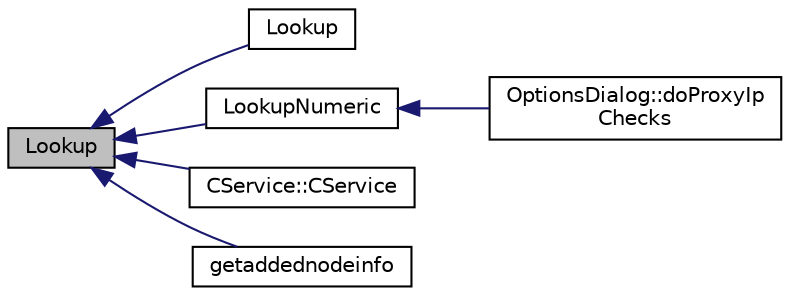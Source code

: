 digraph "Lookup"
{
  edge [fontname="Helvetica",fontsize="10",labelfontname="Helvetica",labelfontsize="10"];
  node [fontname="Helvetica",fontsize="10",shape=record];
  rankdir="LR";
  Node39 [label="Lookup",height=0.2,width=0.4,color="black", fillcolor="grey75", style="filled", fontcolor="black"];
  Node39 -> Node40 [dir="back",color="midnightblue",fontsize="10",style="solid",fontname="Helvetica"];
  Node40 [label="Lookup",height=0.2,width=0.4,color="black", fillcolor="white", style="filled",URL="$netbase_8h.html#a8e970007e4314e4cefa5895944ed74d8"];
  Node39 -> Node41 [dir="back",color="midnightblue",fontsize="10",style="solid",fontname="Helvetica"];
  Node41 [label="LookupNumeric",height=0.2,width=0.4,color="black", fillcolor="white", style="filled",URL="$netbase_8h.html#a5b18d70f02be9dc489da605ff487cc66"];
  Node41 -> Node42 [dir="back",color="midnightblue",fontsize="10",style="solid",fontname="Helvetica"];
  Node42 [label="OptionsDialog::doProxyIp\lChecks",height=0.2,width=0.4,color="black", fillcolor="white", style="filled",URL="$class_options_dialog.html#ad0881b054b041e080a7cca8a0601651e"];
  Node39 -> Node43 [dir="back",color="midnightblue",fontsize="10",style="solid",fontname="Helvetica"];
  Node43 [label="CService::CService",height=0.2,width=0.4,color="black", fillcolor="white", style="filled",URL="$class_c_service.html#ab8f5f4ae4e99a4edad8ba48642e36137"];
  Node39 -> Node44 [dir="back",color="midnightblue",fontsize="10",style="solid",fontname="Helvetica"];
  Node44 [label="getaddednodeinfo",height=0.2,width=0.4,color="black", fillcolor="white", style="filled",URL="$rpcnet_8cpp.html#a2a6994d3b180c8e9ce81e0da65a41bb3"];
}
